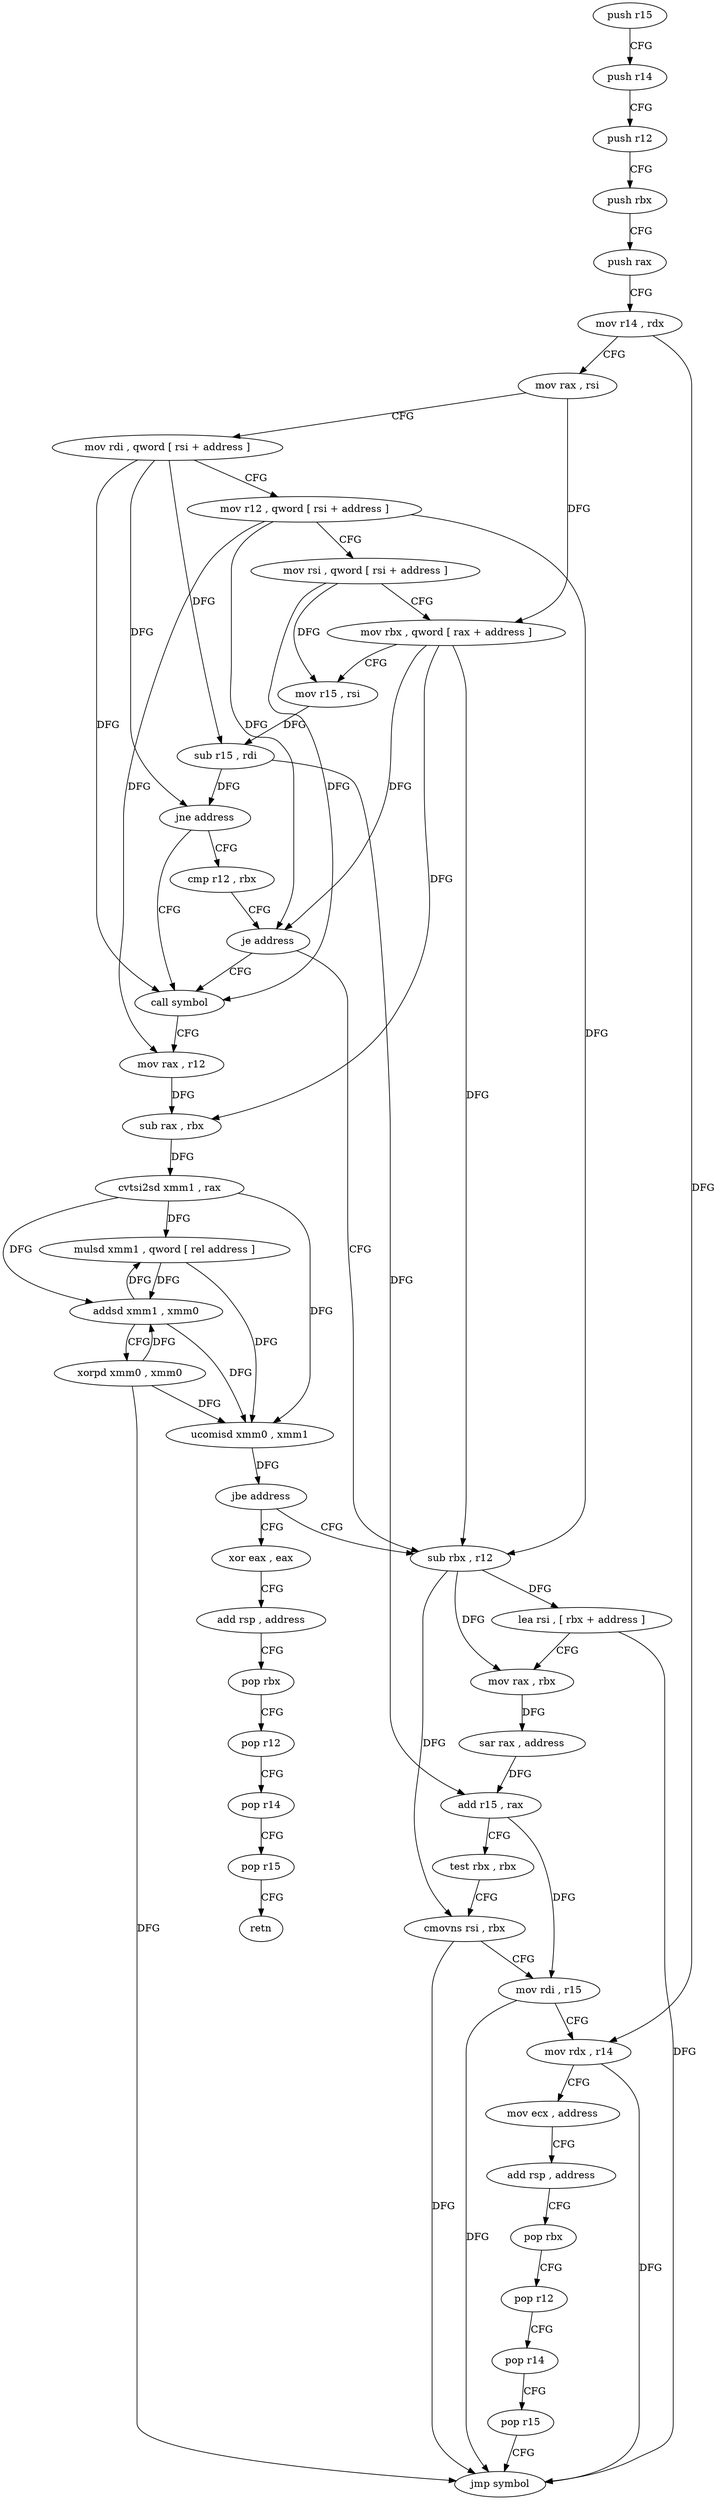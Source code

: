 digraph "func" {
"4214944" [label = "push r15" ]
"4214946" [label = "push r14" ]
"4214948" [label = "push r12" ]
"4214950" [label = "push rbx" ]
"4214951" [label = "push rax" ]
"4214952" [label = "mov r14 , rdx" ]
"4214955" [label = "mov rax , rsi" ]
"4214958" [label = "mov rdi , qword [ rsi + address ]" ]
"4214962" [label = "mov r12 , qword [ rsi + address ]" ]
"4214966" [label = "mov rsi , qword [ rsi + address ]" ]
"4214970" [label = "mov rbx , qword [ rax + address ]" ]
"4214974" [label = "mov r15 , rsi" ]
"4214977" [label = "sub r15 , rdi" ]
"4214980" [label = "jne address" ]
"4214987" [label = "call symbol" ]
"4214982" [label = "cmp r12 , rbx" ]
"4214992" [label = "mov rax , r12" ]
"4214995" [label = "sub rax , rbx" ]
"4214998" [label = "cvtsi2sd xmm1 , rax" ]
"4215003" [label = "mulsd xmm1 , qword [ rel address ]" ]
"4215011" [label = "addsd xmm1 , xmm0" ]
"4215015" [label = "xorpd xmm0 , xmm0" ]
"4215019" [label = "ucomisd xmm0 , xmm1" ]
"4215023" [label = "jbe address" ]
"4215039" [label = "sub rbx , r12" ]
"4215025" [label = "xor eax , eax" ]
"4214985" [label = "je address" ]
"4215042" [label = "lea rsi , [ rbx + address ]" ]
"4215049" [label = "mov rax , rbx" ]
"4215052" [label = "sar rax , address" ]
"4215056" [label = "add r15 , rax" ]
"4215059" [label = "test rbx , rbx" ]
"4215062" [label = "cmovns rsi , rbx" ]
"4215066" [label = "mov rdi , r15" ]
"4215069" [label = "mov rdx , r14" ]
"4215072" [label = "mov ecx , address" ]
"4215077" [label = "add rsp , address" ]
"4215081" [label = "pop rbx" ]
"4215082" [label = "pop r12" ]
"4215084" [label = "pop r14" ]
"4215086" [label = "pop r15" ]
"4215088" [label = "jmp symbol" ]
"4215027" [label = "add rsp , address" ]
"4215031" [label = "pop rbx" ]
"4215032" [label = "pop r12" ]
"4215034" [label = "pop r14" ]
"4215036" [label = "pop r15" ]
"4215038" [label = "retn" ]
"4214944" -> "4214946" [ label = "CFG" ]
"4214946" -> "4214948" [ label = "CFG" ]
"4214948" -> "4214950" [ label = "CFG" ]
"4214950" -> "4214951" [ label = "CFG" ]
"4214951" -> "4214952" [ label = "CFG" ]
"4214952" -> "4214955" [ label = "CFG" ]
"4214952" -> "4215069" [ label = "DFG" ]
"4214955" -> "4214958" [ label = "CFG" ]
"4214955" -> "4214970" [ label = "DFG" ]
"4214958" -> "4214962" [ label = "CFG" ]
"4214958" -> "4214977" [ label = "DFG" ]
"4214958" -> "4214980" [ label = "DFG" ]
"4214958" -> "4214987" [ label = "DFG" ]
"4214962" -> "4214966" [ label = "CFG" ]
"4214962" -> "4214992" [ label = "DFG" ]
"4214962" -> "4214985" [ label = "DFG" ]
"4214962" -> "4215039" [ label = "DFG" ]
"4214966" -> "4214970" [ label = "CFG" ]
"4214966" -> "4214974" [ label = "DFG" ]
"4214966" -> "4214987" [ label = "DFG" ]
"4214970" -> "4214974" [ label = "CFG" ]
"4214970" -> "4214995" [ label = "DFG" ]
"4214970" -> "4214985" [ label = "DFG" ]
"4214970" -> "4215039" [ label = "DFG" ]
"4214974" -> "4214977" [ label = "DFG" ]
"4214977" -> "4214980" [ label = "DFG" ]
"4214977" -> "4215056" [ label = "DFG" ]
"4214980" -> "4214987" [ label = "CFG" ]
"4214980" -> "4214982" [ label = "CFG" ]
"4214987" -> "4214992" [ label = "CFG" ]
"4214982" -> "4214985" [ label = "CFG" ]
"4214992" -> "4214995" [ label = "DFG" ]
"4214995" -> "4214998" [ label = "DFG" ]
"4214998" -> "4215003" [ label = "DFG" ]
"4214998" -> "4215011" [ label = "DFG" ]
"4214998" -> "4215019" [ label = "DFG" ]
"4215003" -> "4215011" [ label = "DFG" ]
"4215003" -> "4215019" [ label = "DFG" ]
"4215011" -> "4215015" [ label = "CFG" ]
"4215011" -> "4215003" [ label = "DFG" ]
"4215011" -> "4215019" [ label = "DFG" ]
"4215015" -> "4215019" [ label = "DFG" ]
"4215015" -> "4215011" [ label = "DFG" ]
"4215015" -> "4215088" [ label = "DFG" ]
"4215019" -> "4215023" [ label = "DFG" ]
"4215023" -> "4215039" [ label = "CFG" ]
"4215023" -> "4215025" [ label = "CFG" ]
"4215039" -> "4215042" [ label = "DFG" ]
"4215039" -> "4215049" [ label = "DFG" ]
"4215039" -> "4215062" [ label = "DFG" ]
"4215025" -> "4215027" [ label = "CFG" ]
"4214985" -> "4215039" [ label = "CFG" ]
"4214985" -> "4214987" [ label = "CFG" ]
"4215042" -> "4215049" [ label = "CFG" ]
"4215042" -> "4215088" [ label = "DFG" ]
"4215049" -> "4215052" [ label = "DFG" ]
"4215052" -> "4215056" [ label = "DFG" ]
"4215056" -> "4215059" [ label = "CFG" ]
"4215056" -> "4215066" [ label = "DFG" ]
"4215059" -> "4215062" [ label = "CFG" ]
"4215062" -> "4215066" [ label = "CFG" ]
"4215062" -> "4215088" [ label = "DFG" ]
"4215066" -> "4215069" [ label = "CFG" ]
"4215066" -> "4215088" [ label = "DFG" ]
"4215069" -> "4215072" [ label = "CFG" ]
"4215069" -> "4215088" [ label = "DFG" ]
"4215072" -> "4215077" [ label = "CFG" ]
"4215077" -> "4215081" [ label = "CFG" ]
"4215081" -> "4215082" [ label = "CFG" ]
"4215082" -> "4215084" [ label = "CFG" ]
"4215084" -> "4215086" [ label = "CFG" ]
"4215086" -> "4215088" [ label = "CFG" ]
"4215027" -> "4215031" [ label = "CFG" ]
"4215031" -> "4215032" [ label = "CFG" ]
"4215032" -> "4215034" [ label = "CFG" ]
"4215034" -> "4215036" [ label = "CFG" ]
"4215036" -> "4215038" [ label = "CFG" ]
}
